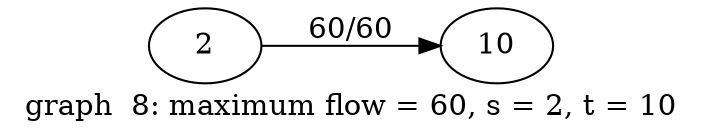 digraph g{
 rankdir = LR
2 -> 10 [label = " 60/60 "];
label = "graph  8: maximum flow = 60, s = 2, t = 10"
}
